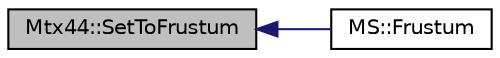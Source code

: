 digraph "Mtx44::SetToFrustum"
{
  bgcolor="transparent";
  edge [fontname="Helvetica",fontsize="10",labelfontname="Helvetica",labelfontsize="10"];
  node [fontname="Helvetica",fontsize="10",shape=record];
  rankdir="LR";
  Node1 [label="Mtx44::SetToFrustum",height=0.2,width=0.4,color="black", fillcolor="grey75", style="filled", fontcolor="black"];
  Node1 -> Node2 [dir="back",color="midnightblue",fontsize="10",style="solid",fontname="Helvetica"];
  Node2 [label="MS::Frustum",height=0.2,width=0.4,color="black",URL="$classMS.html#a155508354e47f5aa755e181e69fc3cd4",tooltip="Setup frustum matrix and push to matrix stack. "];
}
